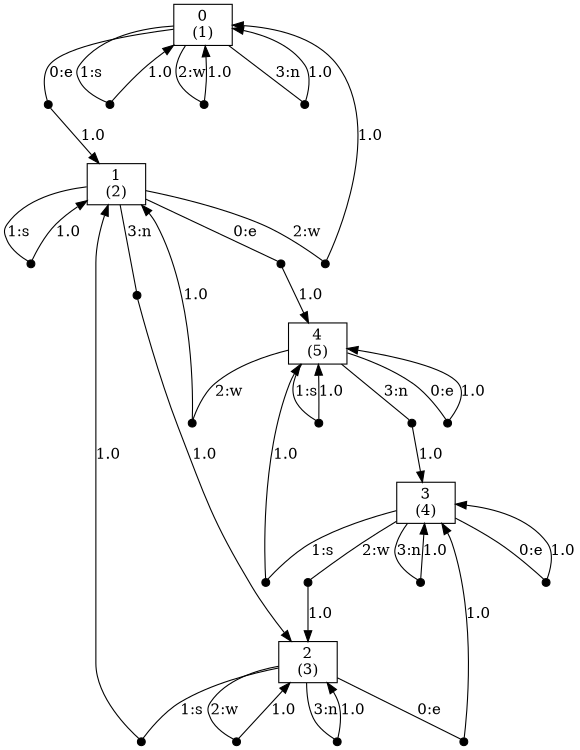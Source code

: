 digraph MDP {
size="8,5"
node [shape=box];
0 -> n0_0 [ arrowhead=none,label="0:e" ];
n0_0 [ shape=point,width=0.1,height=0.1,label="" ];
n0_0 -> 1 [ label="1.0" ];
0 -> n0_1 [ arrowhead=none,label="1:s" ];
n0_1 [ shape=point,width=0.1,height=0.1,label="" ];
n0_1 -> 0 [ label="1.0" ];
0 -> n0_2 [ arrowhead=none,label="2:w" ];
n0_2 [ shape=point,width=0.1,height=0.1,label="" ];
n0_2 -> 0 [ label="1.0" ];
0 -> n0_3 [ arrowhead=none,label="3:n" ];
n0_3 [ shape=point,width=0.1,height=0.1,label="" ];
n0_3 -> 0 [ label="1.0" ];
1 -> n1_0 [ arrowhead=none,label="0:e" ];
n1_0 [ shape=point,width=0.1,height=0.1,label="" ];
n1_0 -> 4 [ label="1.0" ];
1 -> n1_1 [ arrowhead=none,label="1:s" ];
n1_1 [ shape=point,width=0.1,height=0.1,label="" ];
n1_1 -> 1 [ label="1.0" ];
1 -> n1_2 [ arrowhead=none,label="2:w" ];
n1_2 [ shape=point,width=0.1,height=0.1,label="" ];
n1_2 -> 0 [ label="1.0" ];
1 -> n1_3 [ arrowhead=none,label="3:n" ];
n1_3 [ shape=point,width=0.1,height=0.1,label="" ];
n1_3 -> 2 [ label="1.0" ];
2 -> n2_0 [ arrowhead=none,label="0:e" ];
n2_0 [ shape=point,width=0.1,height=0.1,label="" ];
n2_0 -> 3 [ label="1.0" ];
2 -> n2_1 [ arrowhead=none,label="1:s" ];
n2_1 [ shape=point,width=0.1,height=0.1,label="" ];
n2_1 -> 1 [ label="1.0" ];
2 -> n2_2 [ arrowhead=none,label="2:w" ];
n2_2 [ shape=point,width=0.1,height=0.1,label="" ];
n2_2 -> 2 [ label="1.0" ];
2 -> n2_3 [ arrowhead=none,label="3:n" ];
n2_3 [ shape=point,width=0.1,height=0.1,label="" ];
n2_3 -> 2 [ label="1.0" ];
3 -> n3_0 [ arrowhead=none,label="0:e" ];
n3_0 [ shape=point,width=0.1,height=0.1,label="" ];
n3_0 -> 3 [ label="1.0" ];
3 -> n3_1 [ arrowhead=none,label="1:s" ];
n3_1 [ shape=point,width=0.1,height=0.1,label="" ];
n3_1 -> 4 [ label="1.0" ];
3 -> n3_2 [ arrowhead=none,label="2:w" ];
n3_2 [ shape=point,width=0.1,height=0.1,label="" ];
n3_2 -> 2 [ label="1.0" ];
3 -> n3_3 [ arrowhead=none,label="3:n" ];
n3_3 [ shape=point,width=0.1,height=0.1,label="" ];
n3_3 -> 3 [ label="1.0" ];
4 -> n4_0 [ arrowhead=none,label="0:e" ];
n4_0 [ shape=point,width=0.1,height=0.1,label="" ];
n4_0 -> 4 [ label="1.0" ];
4 -> n4_1 [ arrowhead=none,label="1:s" ];
n4_1 [ shape=point,width=0.1,height=0.1,label="" ];
n4_1 -> 4 [ label="1.0" ];
4 -> n4_2 [ arrowhead=none,label="2:w" ];
n4_2 [ shape=point,width=0.1,height=0.1,label="" ];
n4_2 -> 1 [ label="1.0" ];
4 -> n4_3 [ arrowhead=none,label="3:n" ];
n4_3 [ shape=point,width=0.1,height=0.1,label="" ];
n4_3 -> 3 [ label="1.0" ];
0 [label="0\n(1)"]
1 [label="1\n(2)"]
2 [label="2\n(3)"]
3 [label="3\n(4)"]
4 [label="4\n(5)"]
}
